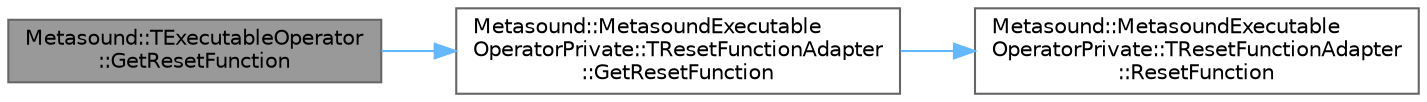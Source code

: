 digraph "Metasound::TExecutableOperator::GetResetFunction"
{
 // INTERACTIVE_SVG=YES
 // LATEX_PDF_SIZE
  bgcolor="transparent";
  edge [fontname=Helvetica,fontsize=10,labelfontname=Helvetica,labelfontsize=10];
  node [fontname=Helvetica,fontsize=10,shape=box,height=0.2,width=0.4];
  rankdir="LR";
  Node1 [id="Node000001",label="Metasound::TExecutableOperator\l::GetResetFunction",height=0.2,width=0.4,color="gray40", fillcolor="grey60", style="filled", fontcolor="black",tooltip="Return the reset function to call during graph execution."];
  Node1 -> Node2 [id="edge1_Node000001_Node000002",color="steelblue1",style="solid",tooltip=" "];
  Node2 [id="Node000002",label="Metasound::MetasoundExecutable\lOperatorPrivate::TResetFunctionAdapter\l::GetResetFunction",height=0.2,width=0.4,color="grey40", fillcolor="white", style="filled",URL="$d1/d87/structMetasound_1_1MetasoundExecutableOperatorPrivate_1_1TResetFunctionAdapter.html#aa31b2fc303e7273b99aa3bc0e058837a",tooltip=" "];
  Node2 -> Node3 [id="edge2_Node000002_Node000003",color="steelblue1",style="solid",tooltip=" "];
  Node3 [id="Node000003",label="Metasound::MetasoundExecutable\lOperatorPrivate::TResetFunctionAdapter\l::ResetFunction",height=0.2,width=0.4,color="grey40", fillcolor="white", style="filled",URL="$d1/d87/structMetasound_1_1MetasoundExecutableOperatorPrivate_1_1TResetFunctionAdapter.html#a3fdfc34ba2436d350ad67c066607b1ed",tooltip=" "];
}
